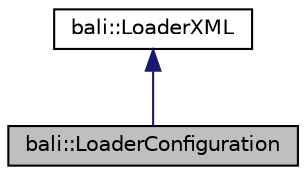 digraph "bali::LoaderConfiguration"
{
  edge [fontname="Helvetica",fontsize="10",labelfontname="Helvetica",labelfontsize="10"];
  node [fontname="Helvetica",fontsize="10",shape=record];
  Node1 [label="bali::LoaderConfiguration",height=0.2,width=0.4,color="black", fillcolor="grey75", style="filled" fontcolor="black"];
  Node2 -> Node1 [dir="back",color="midnightblue",fontsize="10",style="solid",fontname="Helvetica"];
  Node2 [label="bali::LoaderXML",height=0.2,width=0.4,color="black", fillcolor="white", style="filled",URL="$classbali_1_1_loader_x_m_l.html"];
}
